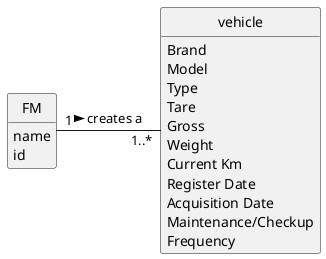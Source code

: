 @startuml
skinparam monochrome true
skinparam packageStyle rectangle
skinparam shadowing false

'left to right direction

skinparam classAttributeIconSize 0

hide circle
hide methods

'title Domain Model

'class Platform {
'  -description
'}


class vehicle
 {
   Brand
   Model
   Type
   Tare
   Gross
   Weight
   Current Km
   Register Date
   Acquisition Date
   Maintenance/Checkup
   Frequency
}
'class User {
'    name
'    email
'    password
'}

class FM{
  name
  id
}


FM "1" - "1..*" vehicle: creates a >
@enduml